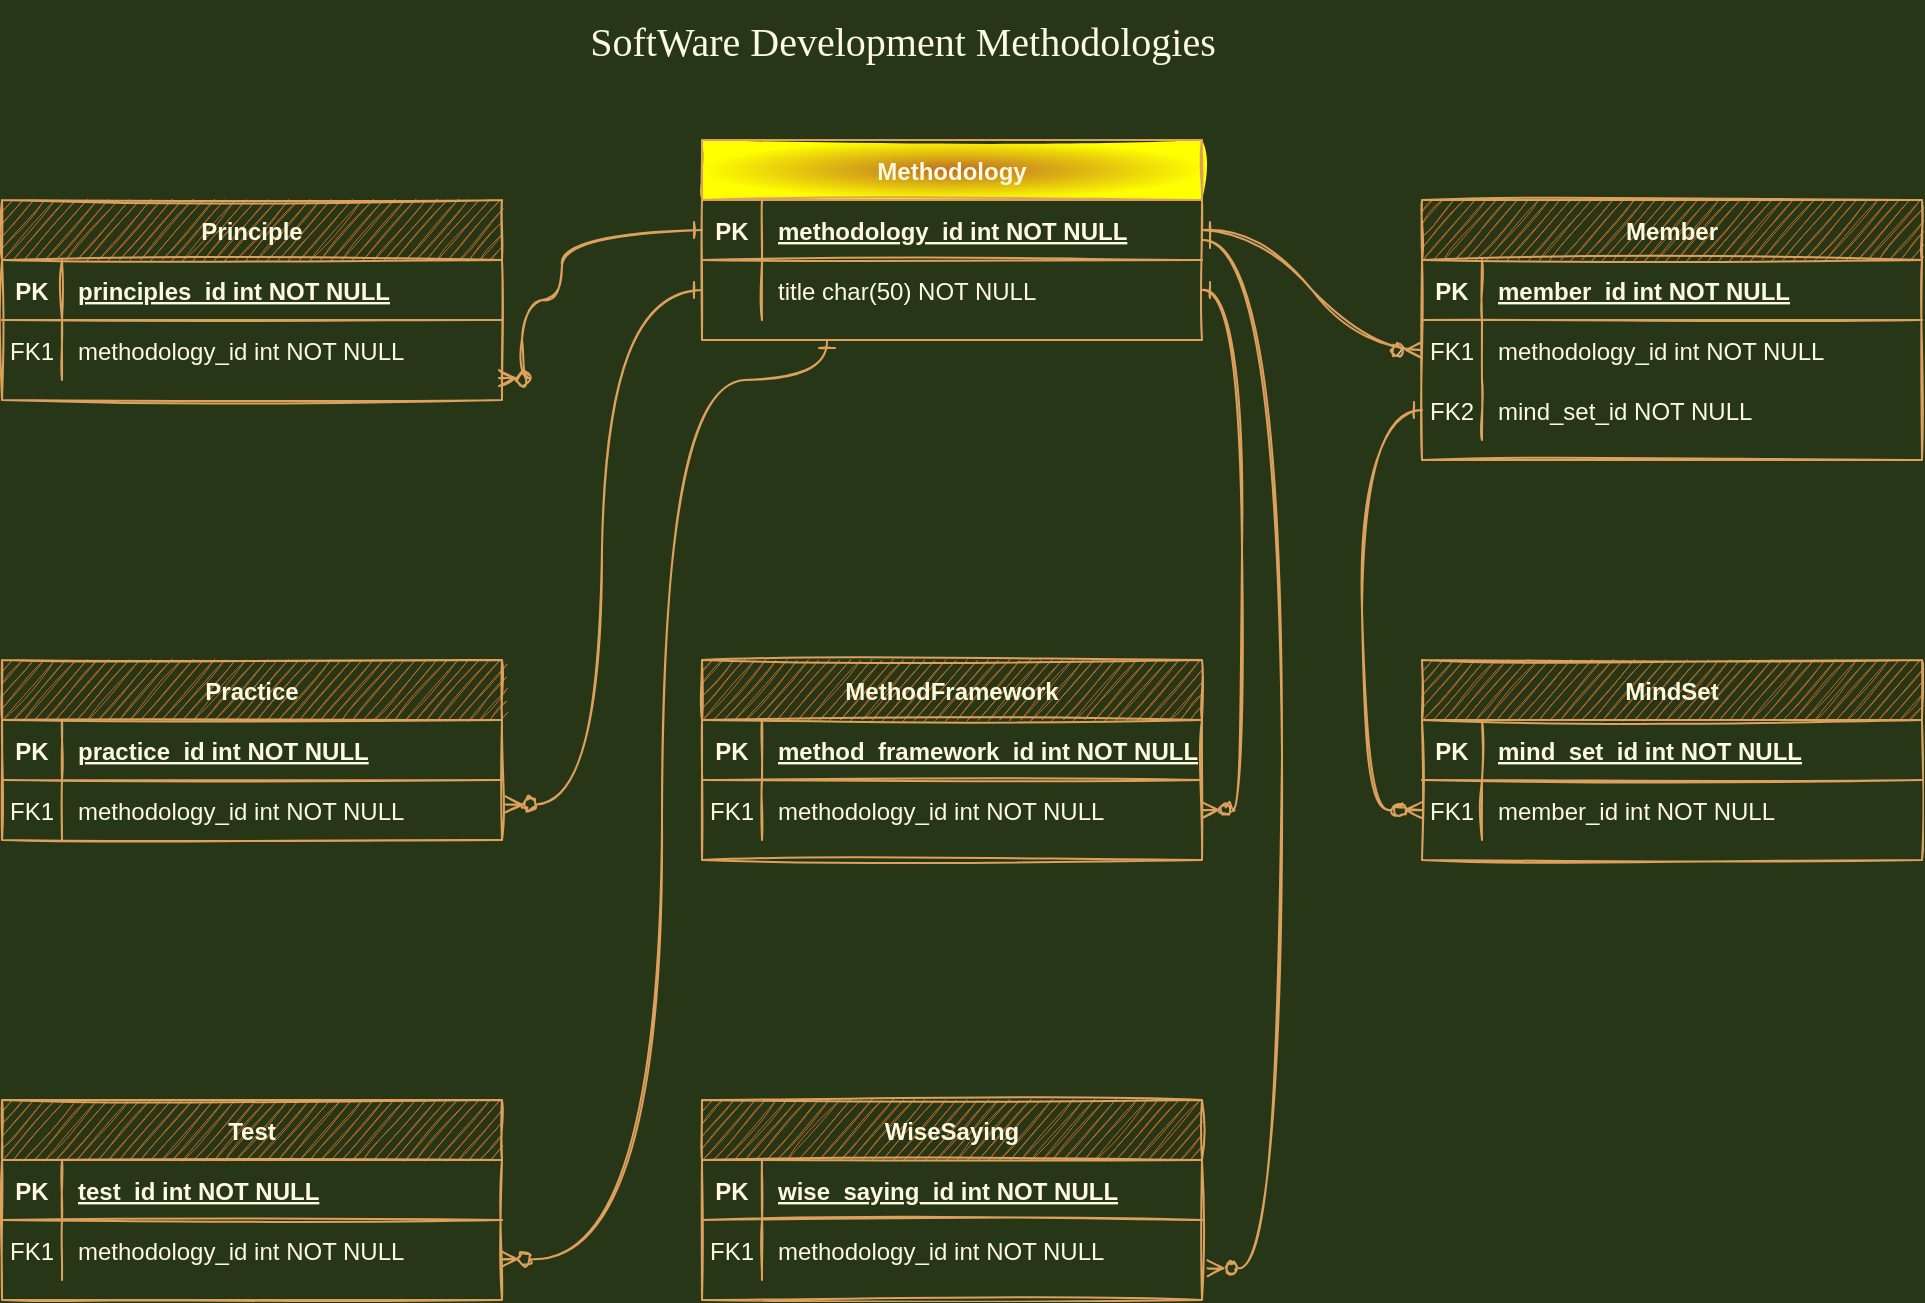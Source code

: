 <mxfile version="20.2.2" type="device"><diagram id="R2lEEEUBdFMjLlhIrx00" name="Page-1"><mxGraphModel dx="1673" dy="939" grid="1" gridSize="10" guides="1" tooltips="1" connect="1" arrows="1" fold="1" page="1" pageScale="1" pageWidth="1100" pageHeight="850" background="#283618" math="0" shadow="0" extFonts="Permanent Marker^https://fonts.googleapis.com/css?family=Permanent+Marker"><root><mxCell id="0"/><mxCell id="1" parent="0"/><mxCell id="C-vyLk0tnHw3VtMMgP7b-1" value="" style="edgeStyle=entityRelationEdgeStyle;endArrow=ERzeroToMany;startArrow=ERone;endFill=1;startFill=0;sketch=1;curved=1;labelBackgroundColor=#283618;strokeColor=#DDA15E;fontColor=#FEFAE0;" parent="1" source="C-vyLk0tnHw3VtMMgP7b-24" target="C-vyLk0tnHw3VtMMgP7b-6" edge="1"><mxGeometry width="100" height="100" relative="1" as="geometry"><mxPoint x="340" y="720" as="sourcePoint"/><mxPoint x="440" y="620" as="targetPoint"/></mxGeometry></mxCell><mxCell id="C-vyLk0tnHw3VtMMgP7b-2" value="Member" style="shape=table;startSize=30;container=1;collapsible=1;childLayout=tableLayout;fixedRows=1;rowLines=0;fontStyle=1;align=center;resizeLast=1;sketch=1;fillColor=#BC6C25;strokeColor=#DDA15E;fontColor=#FEFAE0;" parent="1" vertex="1"><mxGeometry x="820" y="150" width="250" height="130" as="geometry"/></mxCell><mxCell id="C-vyLk0tnHw3VtMMgP7b-3" value="" style="shape=partialRectangle;collapsible=0;dropTarget=0;pointerEvents=0;fillColor=none;points=[[0,0.5],[1,0.5]];portConstraint=eastwest;top=0;left=0;right=0;bottom=1;sketch=1;strokeColor=#DDA15E;fontColor=#FEFAE0;" parent="C-vyLk0tnHw3VtMMgP7b-2" vertex="1"><mxGeometry y="30" width="250" height="30" as="geometry"/></mxCell><mxCell id="C-vyLk0tnHw3VtMMgP7b-4" value="PK" style="shape=partialRectangle;overflow=hidden;connectable=0;fillColor=none;top=0;left=0;bottom=0;right=0;fontStyle=1;sketch=1;strokeColor=#DDA15E;fontColor=#FEFAE0;" parent="C-vyLk0tnHw3VtMMgP7b-3" vertex="1"><mxGeometry width="30" height="30" as="geometry"><mxRectangle width="30" height="30" as="alternateBounds"/></mxGeometry></mxCell><mxCell id="C-vyLk0tnHw3VtMMgP7b-5" value="member_id int NOT NULL " style="shape=partialRectangle;overflow=hidden;connectable=0;fillColor=none;top=0;left=0;bottom=0;right=0;align=left;spacingLeft=6;fontStyle=5;sketch=1;strokeColor=#DDA15E;fontColor=#FEFAE0;" parent="C-vyLk0tnHw3VtMMgP7b-3" vertex="1"><mxGeometry x="30" width="220" height="30" as="geometry"><mxRectangle width="220" height="30" as="alternateBounds"/></mxGeometry></mxCell><mxCell id="C-vyLk0tnHw3VtMMgP7b-6" value="" style="shape=partialRectangle;collapsible=0;dropTarget=0;pointerEvents=0;fillColor=none;points=[[0,0.5],[1,0.5]];portConstraint=eastwest;top=0;left=0;right=0;bottom=0;sketch=1;strokeColor=#DDA15E;fontColor=#FEFAE0;" parent="C-vyLk0tnHw3VtMMgP7b-2" vertex="1"><mxGeometry y="60" width="250" height="30" as="geometry"/></mxCell><mxCell id="C-vyLk0tnHw3VtMMgP7b-7" value="FK1" style="shape=partialRectangle;overflow=hidden;connectable=0;fillColor=none;top=0;left=0;bottom=0;right=0;sketch=1;strokeColor=#DDA15E;fontColor=#FEFAE0;" parent="C-vyLk0tnHw3VtMMgP7b-6" vertex="1"><mxGeometry width="30" height="30" as="geometry"><mxRectangle width="30" height="30" as="alternateBounds"/></mxGeometry></mxCell><mxCell id="C-vyLk0tnHw3VtMMgP7b-8" value="methodology_id int NOT NULL" style="shape=partialRectangle;overflow=hidden;connectable=0;fillColor=none;top=0;left=0;bottom=0;right=0;align=left;spacingLeft=6;sketch=1;strokeColor=#DDA15E;fontColor=#FEFAE0;" parent="C-vyLk0tnHw3VtMMgP7b-6" vertex="1"><mxGeometry x="30" width="220" height="30" as="geometry"><mxRectangle width="220" height="30" as="alternateBounds"/></mxGeometry></mxCell><mxCell id="C-vyLk0tnHw3VtMMgP7b-9" value="" style="shape=partialRectangle;collapsible=0;dropTarget=0;pointerEvents=0;fillColor=none;points=[[0,0.5],[1,0.5]];portConstraint=eastwest;top=0;left=0;right=0;bottom=0;sketch=1;strokeColor=#DDA15E;fontColor=#FEFAE0;" parent="C-vyLk0tnHw3VtMMgP7b-2" vertex="1"><mxGeometry y="90" width="250" height="30" as="geometry"/></mxCell><mxCell id="C-vyLk0tnHw3VtMMgP7b-10" value="FK2" style="shape=partialRectangle;overflow=hidden;connectable=0;fillColor=none;top=0;left=0;bottom=0;right=0;sketch=1;strokeColor=#DDA15E;fontColor=#FEFAE0;" parent="C-vyLk0tnHw3VtMMgP7b-9" vertex="1"><mxGeometry width="30" height="30" as="geometry"><mxRectangle width="30" height="30" as="alternateBounds"/></mxGeometry></mxCell><mxCell id="C-vyLk0tnHw3VtMMgP7b-11" value="mind_set_id NOT NULL" style="shape=partialRectangle;overflow=hidden;connectable=0;fillColor=none;top=0;left=0;bottom=0;right=0;align=left;spacingLeft=6;sketch=1;strokeColor=#DDA15E;fontColor=#FEFAE0;" parent="C-vyLk0tnHw3VtMMgP7b-9" vertex="1"><mxGeometry x="30" width="220" height="30" as="geometry"><mxRectangle width="220" height="30" as="alternateBounds"/></mxGeometry></mxCell><mxCell id="C-vyLk0tnHw3VtMMgP7b-13" value="MethodFramework" style="shape=table;startSize=30;container=1;collapsible=1;childLayout=tableLayout;fixedRows=1;rowLines=0;fontStyle=1;align=center;resizeLast=1;sketch=1;fillColor=#BC6C25;strokeColor=#DDA15E;fontColor=#FEFAE0;" parent="1" vertex="1"><mxGeometry x="460" y="380" width="250" height="100" as="geometry"/></mxCell><mxCell id="C-vyLk0tnHw3VtMMgP7b-14" value="" style="shape=partialRectangle;collapsible=0;dropTarget=0;pointerEvents=0;fillColor=none;points=[[0,0.5],[1,0.5]];portConstraint=eastwest;top=0;left=0;right=0;bottom=1;sketch=1;strokeColor=#DDA15E;fontColor=#FEFAE0;" parent="C-vyLk0tnHw3VtMMgP7b-13" vertex="1"><mxGeometry y="30" width="250" height="30" as="geometry"/></mxCell><mxCell id="C-vyLk0tnHw3VtMMgP7b-15" value="PK" style="shape=partialRectangle;overflow=hidden;connectable=0;fillColor=none;top=0;left=0;bottom=0;right=0;fontStyle=1;sketch=1;strokeColor=#DDA15E;fontColor=#FEFAE0;" parent="C-vyLk0tnHw3VtMMgP7b-14" vertex="1"><mxGeometry width="30" height="30" as="geometry"><mxRectangle width="30" height="30" as="alternateBounds"/></mxGeometry></mxCell><mxCell id="C-vyLk0tnHw3VtMMgP7b-16" value="method_framework_id int NOT NULL " style="shape=partialRectangle;overflow=hidden;connectable=0;fillColor=none;top=0;left=0;bottom=0;right=0;align=left;spacingLeft=6;fontStyle=5;sketch=1;strokeColor=#DDA15E;fontColor=#FEFAE0;" parent="C-vyLk0tnHw3VtMMgP7b-14" vertex="1"><mxGeometry x="30" width="220" height="30" as="geometry"><mxRectangle width="220" height="30" as="alternateBounds"/></mxGeometry></mxCell><mxCell id="C-vyLk0tnHw3VtMMgP7b-17" value="" style="shape=partialRectangle;collapsible=0;dropTarget=0;pointerEvents=0;fillColor=none;points=[[0,0.5],[1,0.5]];portConstraint=eastwest;top=0;left=0;right=0;bottom=0;sketch=1;strokeColor=#DDA15E;fontColor=#FEFAE0;" parent="C-vyLk0tnHw3VtMMgP7b-13" vertex="1"><mxGeometry y="60" width="250" height="30" as="geometry"/></mxCell><mxCell id="C-vyLk0tnHw3VtMMgP7b-18" value="FK1" style="shape=partialRectangle;overflow=hidden;connectable=0;fillColor=none;top=0;left=0;bottom=0;right=0;sketch=1;strokeColor=#DDA15E;fontColor=#FEFAE0;" parent="C-vyLk0tnHw3VtMMgP7b-17" vertex="1"><mxGeometry width="30" height="30" as="geometry"><mxRectangle width="30" height="30" as="alternateBounds"/></mxGeometry></mxCell><mxCell id="C-vyLk0tnHw3VtMMgP7b-19" value="methodology_id int NOT NULL" style="shape=partialRectangle;overflow=hidden;connectable=0;fillColor=none;top=0;left=0;bottom=0;right=0;align=left;spacingLeft=6;sketch=1;strokeColor=#DDA15E;fontColor=#FEFAE0;" parent="C-vyLk0tnHw3VtMMgP7b-17" vertex="1"><mxGeometry x="30" width="220" height="30" as="geometry"><mxRectangle width="220" height="30" as="alternateBounds"/></mxGeometry></mxCell><mxCell id="GPKMfJABeHwZlJ-h12Br-49" style="edgeStyle=orthogonalEdgeStyle;rounded=0;orthogonalLoop=1;jettySize=auto;html=1;entryX=1.011;entryY=0.805;entryDx=0;entryDy=0;entryPerimeter=0;startArrow=ERone;startFill=0;endArrow=ERzeroToMany;endFill=0;sketch=1;curved=1;labelBackgroundColor=#283618;strokeColor=#DDA15E;fontColor=#FEFAE0;" edge="1" parent="1" source="C-vyLk0tnHw3VtMMgP7b-23" target="GPKMfJABeHwZlJ-h12Br-43"><mxGeometry relative="1" as="geometry"><Array as="points"><mxPoint x="750" y="170"/><mxPoint x="750" y="684"/></Array></mxGeometry></mxCell><mxCell id="GPKMfJABeHwZlJ-h12Br-60" style="edgeStyle=orthogonalEdgeStyle;rounded=0;orthogonalLoop=1;jettySize=auto;html=1;exitX=0.25;exitY=1;exitDx=0;exitDy=0;entryX=0.998;entryY=0.653;entryDx=0;entryDy=0;entryPerimeter=0;startArrow=ERone;startFill=0;endArrow=ERzeroToMany;endFill=0;sketch=1;curved=1;labelBackgroundColor=#283618;strokeColor=#DDA15E;fontColor=#FEFAE0;" edge="1" parent="1" source="C-vyLk0tnHw3VtMMgP7b-23" target="GPKMfJABeHwZlJ-h12Br-54"><mxGeometry relative="1" as="geometry"><Array as="points"><mxPoint x="523" y="240"/><mxPoint x="440" y="240"/><mxPoint x="440" y="680"/></Array></mxGeometry></mxCell><mxCell id="C-vyLk0tnHw3VtMMgP7b-23" value="Methodology" style="shape=table;startSize=30;container=1;collapsible=1;childLayout=tableLayout;fixedRows=1;rowLines=0;fontStyle=1;align=center;resizeLast=1;fillStyle=auto;gradientDirection=radial;sketch=1;fillColor=#BC6C25;strokeColor=#DDA15E;fontColor=#FEFAE0;gradientColor=#FFFF00;" parent="1" vertex="1"><mxGeometry x="460" y="120" width="250" height="100" as="geometry"/></mxCell><mxCell id="C-vyLk0tnHw3VtMMgP7b-24" value="" style="shape=partialRectangle;collapsible=0;dropTarget=0;pointerEvents=0;fillColor=none;points=[[0,0.5],[1,0.5]];portConstraint=eastwest;top=0;left=0;right=0;bottom=1;sketch=1;strokeColor=#DDA15E;fontColor=#FEFAE0;" parent="C-vyLk0tnHw3VtMMgP7b-23" vertex="1"><mxGeometry y="30" width="250" height="30" as="geometry"/></mxCell><mxCell id="C-vyLk0tnHw3VtMMgP7b-25" value="PK" style="shape=partialRectangle;overflow=hidden;connectable=0;fillColor=none;top=0;left=0;bottom=0;right=0;fontStyle=1;sketch=1;strokeColor=#DDA15E;fontColor=#FEFAE0;" parent="C-vyLk0tnHw3VtMMgP7b-24" vertex="1"><mxGeometry width="30" height="30" as="geometry"><mxRectangle width="30" height="30" as="alternateBounds"/></mxGeometry></mxCell><mxCell id="C-vyLk0tnHw3VtMMgP7b-26" value="methodology_id int NOT NULL " style="shape=partialRectangle;overflow=hidden;connectable=0;fillColor=none;top=0;left=0;bottom=0;right=0;align=left;spacingLeft=6;fontStyle=5;sketch=1;strokeColor=#DDA15E;fontColor=#FEFAE0;" parent="C-vyLk0tnHw3VtMMgP7b-24" vertex="1"><mxGeometry x="30" width="220" height="30" as="geometry"><mxRectangle width="220" height="30" as="alternateBounds"/></mxGeometry></mxCell><mxCell id="C-vyLk0tnHw3VtMMgP7b-27" value="" style="shape=partialRectangle;collapsible=0;dropTarget=0;pointerEvents=0;fillColor=none;points=[[0,0.5],[1,0.5]];portConstraint=eastwest;top=0;left=0;right=0;bottom=0;sketch=1;strokeColor=#DDA15E;fontColor=#FEFAE0;" parent="C-vyLk0tnHw3VtMMgP7b-23" vertex="1"><mxGeometry y="60" width="250" height="30" as="geometry"/></mxCell><mxCell id="C-vyLk0tnHw3VtMMgP7b-28" value="" style="shape=partialRectangle;overflow=hidden;connectable=0;fillColor=none;top=0;left=0;bottom=0;right=0;sketch=1;strokeColor=#DDA15E;fontColor=#FEFAE0;" parent="C-vyLk0tnHw3VtMMgP7b-27" vertex="1"><mxGeometry width="30" height="30" as="geometry"><mxRectangle width="30" height="30" as="alternateBounds"/></mxGeometry></mxCell><mxCell id="C-vyLk0tnHw3VtMMgP7b-29" value="title char(50) NOT NULL" style="shape=partialRectangle;overflow=hidden;connectable=0;fillColor=none;top=0;left=0;bottom=0;right=0;align=left;spacingLeft=6;sketch=1;strokeColor=#DDA15E;fontColor=#FEFAE0;" parent="C-vyLk0tnHw3VtMMgP7b-27" vertex="1"><mxGeometry x="30" width="220" height="30" as="geometry"><mxRectangle width="220" height="30" as="alternateBounds"/></mxGeometry></mxCell><mxCell id="GPKMfJABeHwZlJ-h12Br-3" value="Principle" style="shape=table;startSize=30;container=1;collapsible=1;childLayout=tableLayout;fixedRows=1;rowLines=0;fontStyle=1;align=center;resizeLast=1;sketch=1;fillColor=#BC6C25;strokeColor=#DDA15E;fontColor=#FEFAE0;" vertex="1" parent="1"><mxGeometry x="110" y="150" width="250" height="100" as="geometry"/></mxCell><mxCell id="GPKMfJABeHwZlJ-h12Br-4" value="" style="shape=partialRectangle;collapsible=0;dropTarget=0;pointerEvents=0;fillColor=none;points=[[0,0.5],[1,0.5]];portConstraint=eastwest;top=0;left=0;right=0;bottom=1;sketch=1;strokeColor=#DDA15E;fontColor=#FEFAE0;" vertex="1" parent="GPKMfJABeHwZlJ-h12Br-3"><mxGeometry y="30" width="250" height="30" as="geometry"/></mxCell><mxCell id="GPKMfJABeHwZlJ-h12Br-5" value="PK" style="shape=partialRectangle;overflow=hidden;connectable=0;fillColor=none;top=0;left=0;bottom=0;right=0;fontStyle=1;sketch=1;strokeColor=#DDA15E;fontColor=#FEFAE0;" vertex="1" parent="GPKMfJABeHwZlJ-h12Br-4"><mxGeometry width="30" height="30" as="geometry"><mxRectangle width="30" height="30" as="alternateBounds"/></mxGeometry></mxCell><mxCell id="GPKMfJABeHwZlJ-h12Br-6" value="principles_id int NOT NULL " style="shape=partialRectangle;overflow=hidden;connectable=0;fillColor=none;top=0;left=0;bottom=0;right=0;align=left;spacingLeft=6;fontStyle=5;sketch=1;strokeColor=#DDA15E;fontColor=#FEFAE0;" vertex="1" parent="GPKMfJABeHwZlJ-h12Br-4"><mxGeometry x="30" width="220" height="30" as="geometry"><mxRectangle width="220" height="30" as="alternateBounds"/></mxGeometry></mxCell><mxCell id="GPKMfJABeHwZlJ-h12Br-7" value="" style="shape=partialRectangle;collapsible=0;dropTarget=0;pointerEvents=0;fillColor=none;points=[[0,0.5],[1,0.5]];portConstraint=eastwest;top=0;left=0;right=0;bottom=0;sketch=1;strokeColor=#DDA15E;fontColor=#FEFAE0;" vertex="1" parent="GPKMfJABeHwZlJ-h12Br-3"><mxGeometry y="60" width="250" height="30" as="geometry"/></mxCell><mxCell id="GPKMfJABeHwZlJ-h12Br-8" value="FK1" style="shape=partialRectangle;overflow=hidden;connectable=0;fillColor=none;top=0;left=0;bottom=0;right=0;sketch=1;strokeColor=#DDA15E;fontColor=#FEFAE0;" vertex="1" parent="GPKMfJABeHwZlJ-h12Br-7"><mxGeometry width="30" height="30" as="geometry"><mxRectangle width="30" height="30" as="alternateBounds"/></mxGeometry></mxCell><mxCell id="GPKMfJABeHwZlJ-h12Br-9" value="methodology_id int NOT NULL" style="shape=partialRectangle;overflow=hidden;connectable=0;fillColor=none;top=0;left=0;bottom=0;right=0;align=left;spacingLeft=6;sketch=1;strokeColor=#DDA15E;fontColor=#FEFAE0;" vertex="1" parent="GPKMfJABeHwZlJ-h12Br-7"><mxGeometry x="30" width="220" height="30" as="geometry"><mxRectangle width="220" height="30" as="alternateBounds"/></mxGeometry></mxCell><mxCell id="GPKMfJABeHwZlJ-h12Br-13" style="edgeStyle=orthogonalEdgeStyle;rounded=0;orthogonalLoop=1;jettySize=auto;html=1;exitX=0;exitY=0.5;exitDx=0;exitDy=0;endArrow=ERzeroToMany;endFill=0;startArrow=ERone;startFill=0;entryX=0.994;entryY=-0.033;entryDx=0;entryDy=0;entryPerimeter=0;sketch=1;curved=1;labelBackgroundColor=#283618;strokeColor=#DDA15E;fontColor=#FEFAE0;" edge="1" parent="1" source="C-vyLk0tnHw3VtMMgP7b-24"><mxGeometry relative="1" as="geometry"><mxPoint x="358.5" y="239.01" as="targetPoint"/><Array as="points"><mxPoint x="390" y="165"/><mxPoint x="390" y="200"/><mxPoint x="370" y="200"/><mxPoint x="370" y="239"/></Array></mxGeometry></mxCell><mxCell id="GPKMfJABeHwZlJ-h12Br-15" value="Practice" style="shape=table;startSize=30;container=1;collapsible=1;childLayout=tableLayout;fixedRows=1;rowLines=0;fontStyle=1;align=center;resizeLast=1;sketch=1;fillColor=#BC6C25;strokeColor=#DDA15E;fontColor=#FEFAE0;" vertex="1" parent="1"><mxGeometry x="110" y="380" width="250" height="90" as="geometry"/></mxCell><mxCell id="GPKMfJABeHwZlJ-h12Br-16" value="" style="shape=partialRectangle;collapsible=0;dropTarget=0;pointerEvents=0;fillColor=none;points=[[0,0.5],[1,0.5]];portConstraint=eastwest;top=0;left=0;right=0;bottom=1;sketch=1;strokeColor=#DDA15E;fontColor=#FEFAE0;" vertex="1" parent="GPKMfJABeHwZlJ-h12Br-15"><mxGeometry y="30" width="250" height="30" as="geometry"/></mxCell><mxCell id="GPKMfJABeHwZlJ-h12Br-17" value="PK" style="shape=partialRectangle;overflow=hidden;connectable=0;fillColor=none;top=0;left=0;bottom=0;right=0;fontStyle=1;sketch=1;strokeColor=#DDA15E;fontColor=#FEFAE0;" vertex="1" parent="GPKMfJABeHwZlJ-h12Br-16"><mxGeometry width="30" height="30" as="geometry"><mxRectangle width="30" height="30" as="alternateBounds"/></mxGeometry></mxCell><mxCell id="GPKMfJABeHwZlJ-h12Br-18" value="practice_id int NOT NULL " style="shape=partialRectangle;overflow=hidden;connectable=0;fillColor=none;top=0;left=0;bottom=0;right=0;align=left;spacingLeft=6;fontStyle=5;sketch=1;strokeColor=#DDA15E;fontColor=#FEFAE0;" vertex="1" parent="GPKMfJABeHwZlJ-h12Br-16"><mxGeometry x="30" width="220" height="30" as="geometry"><mxRectangle width="220" height="30" as="alternateBounds"/></mxGeometry></mxCell><mxCell id="GPKMfJABeHwZlJ-h12Br-19" value="" style="shape=partialRectangle;collapsible=0;dropTarget=0;pointerEvents=0;fillColor=none;points=[[0,0.5],[1,0.5]];portConstraint=eastwest;top=0;left=0;right=0;bottom=0;sketch=1;strokeColor=#DDA15E;fontColor=#FEFAE0;" vertex="1" parent="GPKMfJABeHwZlJ-h12Br-15"><mxGeometry y="60" width="250" height="30" as="geometry"/></mxCell><mxCell id="GPKMfJABeHwZlJ-h12Br-20" value="FK1" style="shape=partialRectangle;overflow=hidden;connectable=0;fillColor=none;top=0;left=0;bottom=0;right=0;sketch=1;strokeColor=#DDA15E;fontColor=#FEFAE0;" vertex="1" parent="GPKMfJABeHwZlJ-h12Br-19"><mxGeometry width="30" height="30" as="geometry"><mxRectangle width="30" height="30" as="alternateBounds"/></mxGeometry></mxCell><mxCell id="GPKMfJABeHwZlJ-h12Br-21" value="methodology_id int NOT NULL" style="shape=partialRectangle;overflow=hidden;connectable=0;fillColor=none;top=0;left=0;bottom=0;right=0;align=left;spacingLeft=6;sketch=1;strokeColor=#DDA15E;fontColor=#FEFAE0;" vertex="1" parent="GPKMfJABeHwZlJ-h12Br-19"><mxGeometry x="30" width="220" height="30" as="geometry"><mxRectangle width="220" height="30" as="alternateBounds"/></mxGeometry></mxCell><mxCell id="GPKMfJABeHwZlJ-h12Br-25" style="edgeStyle=orthogonalEdgeStyle;rounded=0;orthogonalLoop=1;jettySize=auto;html=1;exitX=0;exitY=0.5;exitDx=0;exitDy=0;entryX=1.007;entryY=0.407;entryDx=0;entryDy=0;entryPerimeter=0;startArrow=ERone;startFill=0;endArrow=ERzeroToMany;endFill=0;sketch=1;curved=1;labelBackgroundColor=#283618;strokeColor=#DDA15E;fontColor=#FEFAE0;" edge="1" parent="1" source="C-vyLk0tnHw3VtMMgP7b-27" target="GPKMfJABeHwZlJ-h12Br-19"><mxGeometry relative="1" as="geometry"/></mxCell><mxCell id="GPKMfJABeHwZlJ-h12Br-27" value="MindSet" style="shape=table;startSize=30;container=1;collapsible=1;childLayout=tableLayout;fixedRows=1;rowLines=0;fontStyle=1;align=center;resizeLast=1;sketch=1;fillColor=#BC6C25;strokeColor=#DDA15E;fontColor=#FEFAE0;" vertex="1" parent="1"><mxGeometry x="820" y="380" width="250" height="100" as="geometry"/></mxCell><mxCell id="GPKMfJABeHwZlJ-h12Br-28" value="" style="shape=partialRectangle;collapsible=0;dropTarget=0;pointerEvents=0;fillColor=none;points=[[0,0.5],[1,0.5]];portConstraint=eastwest;top=0;left=0;right=0;bottom=1;sketch=1;strokeColor=#DDA15E;fontColor=#FEFAE0;" vertex="1" parent="GPKMfJABeHwZlJ-h12Br-27"><mxGeometry y="30" width="250" height="30" as="geometry"/></mxCell><mxCell id="GPKMfJABeHwZlJ-h12Br-29" value="PK" style="shape=partialRectangle;overflow=hidden;connectable=0;fillColor=none;top=0;left=0;bottom=0;right=0;fontStyle=1;sketch=1;strokeColor=#DDA15E;fontColor=#FEFAE0;" vertex="1" parent="GPKMfJABeHwZlJ-h12Br-28"><mxGeometry width="30" height="30" as="geometry"><mxRectangle width="30" height="30" as="alternateBounds"/></mxGeometry></mxCell><mxCell id="GPKMfJABeHwZlJ-h12Br-30" value="mind_set_id int NOT NULL " style="shape=partialRectangle;overflow=hidden;connectable=0;fillColor=none;top=0;left=0;bottom=0;right=0;align=left;spacingLeft=6;fontStyle=5;sketch=1;strokeColor=#DDA15E;fontColor=#FEFAE0;" vertex="1" parent="GPKMfJABeHwZlJ-h12Br-28"><mxGeometry x="30" width="220" height="30" as="geometry"><mxRectangle width="220" height="30" as="alternateBounds"/></mxGeometry></mxCell><mxCell id="GPKMfJABeHwZlJ-h12Br-31" value="" style="shape=partialRectangle;collapsible=0;dropTarget=0;pointerEvents=0;fillColor=none;points=[[0,0.5],[1,0.5]];portConstraint=eastwest;top=0;left=0;right=0;bottom=0;sketch=1;strokeColor=#DDA15E;fontColor=#FEFAE0;" vertex="1" parent="GPKMfJABeHwZlJ-h12Br-27"><mxGeometry y="60" width="250" height="30" as="geometry"/></mxCell><mxCell id="GPKMfJABeHwZlJ-h12Br-32" value="FK1" style="shape=partialRectangle;overflow=hidden;connectable=0;fillColor=none;top=0;left=0;bottom=0;right=0;sketch=1;strokeColor=#DDA15E;fontColor=#FEFAE0;" vertex="1" parent="GPKMfJABeHwZlJ-h12Br-31"><mxGeometry width="30" height="30" as="geometry"><mxRectangle width="30" height="30" as="alternateBounds"/></mxGeometry></mxCell><mxCell id="GPKMfJABeHwZlJ-h12Br-33" value="member_id int NOT NULL" style="shape=partialRectangle;overflow=hidden;connectable=0;fillColor=none;top=0;left=0;bottom=0;right=0;align=left;spacingLeft=6;sketch=1;strokeColor=#DDA15E;fontColor=#FEFAE0;" vertex="1" parent="GPKMfJABeHwZlJ-h12Br-31"><mxGeometry x="30" width="220" height="30" as="geometry"><mxRectangle width="220" height="30" as="alternateBounds"/></mxGeometry></mxCell><mxCell id="GPKMfJABeHwZlJ-h12Br-37" style="edgeStyle=orthogonalEdgeStyle;rounded=0;orthogonalLoop=1;jettySize=auto;html=1;exitX=0;exitY=0.5;exitDx=0;exitDy=0;startArrow=ERone;startFill=0;endArrow=ERzeroToMany;endFill=0;sketch=1;curved=1;labelBackgroundColor=#283618;strokeColor=#DDA15E;fontColor=#FEFAE0;" edge="1" parent="1" source="C-vyLk0tnHw3VtMMgP7b-9" target="GPKMfJABeHwZlJ-h12Br-31"><mxGeometry relative="1" as="geometry"><mxPoint x="790" y="260" as="targetPoint"/><Array as="points"><mxPoint x="790" y="255"/><mxPoint x="790" y="455"/></Array></mxGeometry></mxCell><mxCell id="GPKMfJABeHwZlJ-h12Br-38" style="edgeStyle=orthogonalEdgeStyle;rounded=0;orthogonalLoop=1;jettySize=auto;html=1;exitX=1;exitY=0.5;exitDx=0;exitDy=0;startArrow=ERone;startFill=0;endArrow=ERzeroToMany;endFill=0;sketch=1;curved=1;labelBackgroundColor=#283618;strokeColor=#DDA15E;fontColor=#FEFAE0;" edge="1" parent="1" source="C-vyLk0tnHw3VtMMgP7b-27" target="C-vyLk0tnHw3VtMMgP7b-17"><mxGeometry relative="1" as="geometry"><mxPoint x="730" y="460" as="targetPoint"/></mxGeometry></mxCell><mxCell id="GPKMfJABeHwZlJ-h12Br-39" value="WiseSaying" style="shape=table;startSize=30;container=1;collapsible=1;childLayout=tableLayout;fixedRows=1;rowLines=0;fontStyle=1;align=center;resizeLast=1;sketch=1;fillColor=#BC6C25;strokeColor=#DDA15E;fontColor=#FEFAE0;" vertex="1" parent="1"><mxGeometry x="460" y="600" width="250" height="100" as="geometry"/></mxCell><mxCell id="GPKMfJABeHwZlJ-h12Br-40" value="" style="shape=partialRectangle;collapsible=0;dropTarget=0;pointerEvents=0;fillColor=none;points=[[0,0.5],[1,0.5]];portConstraint=eastwest;top=0;left=0;right=0;bottom=1;sketch=1;strokeColor=#DDA15E;fontColor=#FEFAE0;" vertex="1" parent="GPKMfJABeHwZlJ-h12Br-39"><mxGeometry y="30" width="250" height="30" as="geometry"/></mxCell><mxCell id="GPKMfJABeHwZlJ-h12Br-41" value="PK" style="shape=partialRectangle;overflow=hidden;connectable=0;fillColor=none;top=0;left=0;bottom=0;right=0;fontStyle=1;sketch=1;strokeColor=#DDA15E;fontColor=#FEFAE0;" vertex="1" parent="GPKMfJABeHwZlJ-h12Br-40"><mxGeometry width="30" height="30" as="geometry"><mxRectangle width="30" height="30" as="alternateBounds"/></mxGeometry></mxCell><mxCell id="GPKMfJABeHwZlJ-h12Br-42" value="wise_saying_id int NOT NULL " style="shape=partialRectangle;overflow=hidden;connectable=0;fillColor=none;top=0;left=0;bottom=0;right=0;align=left;spacingLeft=6;fontStyle=5;sketch=1;strokeColor=#DDA15E;fontColor=#FEFAE0;" vertex="1" parent="GPKMfJABeHwZlJ-h12Br-40"><mxGeometry x="30" width="220" height="30" as="geometry"><mxRectangle width="220" height="30" as="alternateBounds"/></mxGeometry></mxCell><mxCell id="GPKMfJABeHwZlJ-h12Br-43" value="" style="shape=partialRectangle;collapsible=0;dropTarget=0;pointerEvents=0;fillColor=none;points=[[0,0.5],[1,0.5]];portConstraint=eastwest;top=0;left=0;right=0;bottom=0;sketch=1;strokeColor=#DDA15E;fontColor=#FEFAE0;" vertex="1" parent="GPKMfJABeHwZlJ-h12Br-39"><mxGeometry y="60" width="250" height="30" as="geometry"/></mxCell><mxCell id="GPKMfJABeHwZlJ-h12Br-44" value="FK1" style="shape=partialRectangle;overflow=hidden;connectable=0;fillColor=none;top=0;left=0;bottom=0;right=0;sketch=1;strokeColor=#DDA15E;fontColor=#FEFAE0;" vertex="1" parent="GPKMfJABeHwZlJ-h12Br-43"><mxGeometry width="30" height="30" as="geometry"><mxRectangle width="30" height="30" as="alternateBounds"/></mxGeometry></mxCell><mxCell id="GPKMfJABeHwZlJ-h12Br-45" value="methodology_id int NOT NULL" style="shape=partialRectangle;overflow=hidden;connectable=0;fillColor=none;top=0;left=0;bottom=0;right=0;align=left;spacingLeft=6;sketch=1;strokeColor=#DDA15E;fontColor=#FEFAE0;" vertex="1" parent="GPKMfJABeHwZlJ-h12Br-43"><mxGeometry x="30" width="220" height="30" as="geometry"><mxRectangle width="220" height="30" as="alternateBounds"/></mxGeometry></mxCell><mxCell id="GPKMfJABeHwZlJ-h12Br-50" value="Test" style="shape=table;startSize=30;container=1;collapsible=1;childLayout=tableLayout;fixedRows=1;rowLines=0;fontStyle=1;align=center;resizeLast=1;sketch=1;fillColor=#BC6C25;strokeColor=#DDA15E;fontColor=#FEFAE0;" vertex="1" parent="1"><mxGeometry x="110" y="600" width="250" height="100" as="geometry"/></mxCell><mxCell id="GPKMfJABeHwZlJ-h12Br-51" value="" style="shape=partialRectangle;collapsible=0;dropTarget=0;pointerEvents=0;fillColor=none;points=[[0,0.5],[1,0.5]];portConstraint=eastwest;top=0;left=0;right=0;bottom=1;sketch=1;strokeColor=#DDA15E;fontColor=#FEFAE0;" vertex="1" parent="GPKMfJABeHwZlJ-h12Br-50"><mxGeometry y="30" width="250" height="30" as="geometry"/></mxCell><mxCell id="GPKMfJABeHwZlJ-h12Br-52" value="PK" style="shape=partialRectangle;overflow=hidden;connectable=0;fillColor=none;top=0;left=0;bottom=0;right=0;fontStyle=1;sketch=1;strokeColor=#DDA15E;fontColor=#FEFAE0;" vertex="1" parent="GPKMfJABeHwZlJ-h12Br-51"><mxGeometry width="30" height="30" as="geometry"><mxRectangle width="30" height="30" as="alternateBounds"/></mxGeometry></mxCell><mxCell id="GPKMfJABeHwZlJ-h12Br-53" value="test_id int NOT NULL " style="shape=partialRectangle;overflow=hidden;connectable=0;fillColor=none;top=0;left=0;bottom=0;right=0;align=left;spacingLeft=6;fontStyle=5;sketch=1;strokeColor=#DDA15E;fontColor=#FEFAE0;" vertex="1" parent="GPKMfJABeHwZlJ-h12Br-51"><mxGeometry x="30" width="220" height="30" as="geometry"><mxRectangle width="220" height="30" as="alternateBounds"/></mxGeometry></mxCell><mxCell id="GPKMfJABeHwZlJ-h12Br-54" value="" style="shape=partialRectangle;collapsible=0;dropTarget=0;pointerEvents=0;fillColor=none;points=[[0,0.5],[1,0.5]];portConstraint=eastwest;top=0;left=0;right=0;bottom=0;sketch=1;strokeColor=#DDA15E;fontColor=#FEFAE0;" vertex="1" parent="GPKMfJABeHwZlJ-h12Br-50"><mxGeometry y="60" width="250" height="30" as="geometry"/></mxCell><mxCell id="GPKMfJABeHwZlJ-h12Br-55" value="FK1" style="shape=partialRectangle;overflow=hidden;connectable=0;fillColor=none;top=0;left=0;bottom=0;right=0;sketch=1;strokeColor=#DDA15E;fontColor=#FEFAE0;" vertex="1" parent="GPKMfJABeHwZlJ-h12Br-54"><mxGeometry width="30" height="30" as="geometry"><mxRectangle width="30" height="30" as="alternateBounds"/></mxGeometry></mxCell><mxCell id="GPKMfJABeHwZlJ-h12Br-56" value="methodology_id int NOT NULL" style="shape=partialRectangle;overflow=hidden;connectable=0;fillColor=none;top=0;left=0;bottom=0;right=0;align=left;spacingLeft=6;sketch=1;strokeColor=#DDA15E;fontColor=#FEFAE0;" vertex="1" parent="GPKMfJABeHwZlJ-h12Br-54"><mxGeometry x="30" width="220" height="30" as="geometry"><mxRectangle width="220" height="30" as="alternateBounds"/></mxGeometry></mxCell><mxCell id="GPKMfJABeHwZlJ-h12Br-61" value="&lt;span style=&quot;white-space: pre;&quot;&gt;&#9;&lt;/span&gt;&lt;span style=&quot;white-space: pre;&quot;&gt;&#9;&lt;/span&gt;SoftWare Development Methodologies" style="text;html=1;align=center;verticalAlign=middle;resizable=0;points=[];autosize=1;strokeColor=none;fillColor=none;fontSize=20;fontFamily=Architects Daughter;fontColor=#FEFAE0;" vertex="1" parent="1"><mxGeometry x="270" y="50" width="500" height="40" as="geometry"/></mxCell></root></mxGraphModel></diagram></mxfile>